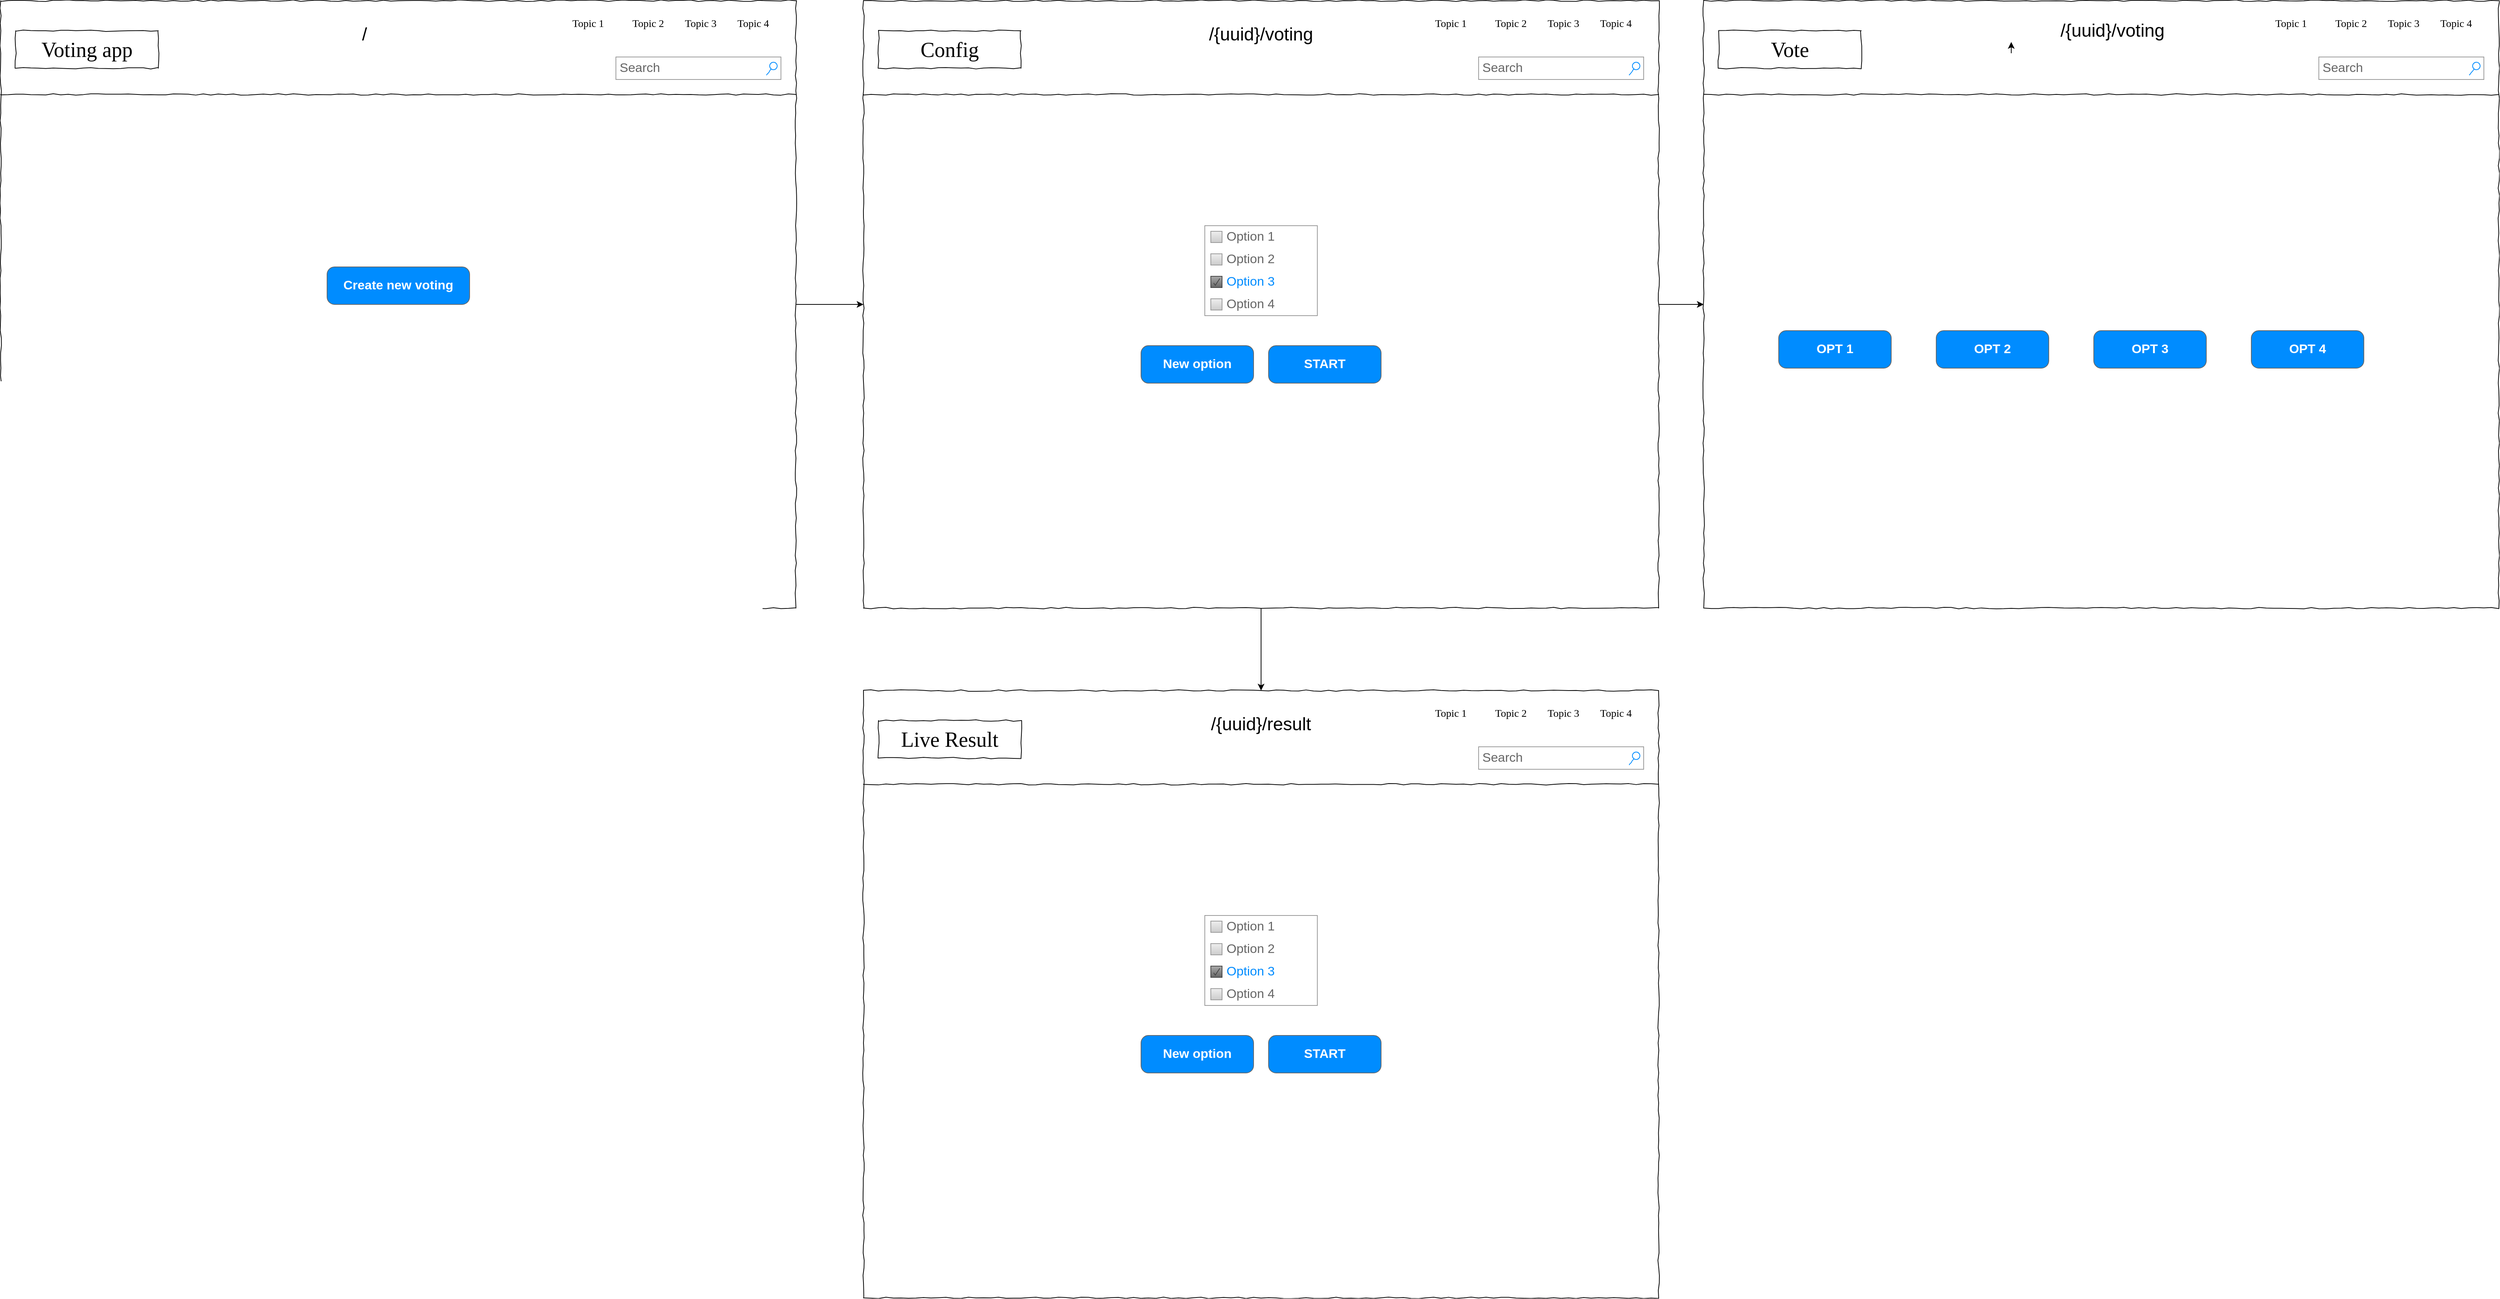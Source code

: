 <mxfile version="14.9.6" type="device"><diagram name="Page-1" id="03018318-947c-dd8e-b7a3-06fadd420f32"><mxGraphModel dx="4063" dy="2409" grid="1" gridSize="10" guides="1" tooltips="1" connect="1" arrows="1" fold="1" page="1" pageScale="1" pageWidth="1100" pageHeight="850" background="none" math="0" shadow="0"><root><mxCell id="0"/><mxCell id="1" parent="0"/><mxCell id="hEuxxmcoeWal1vi_kV_s-1" value="Create new voting" style="strokeWidth=1;shadow=0;dashed=0;align=center;html=1;shape=mxgraph.mockup.buttons.button;strokeColor=#666666;fontColor=#ffffff;mainText=;buttonStyle=round;fontSize=17;fontStyle=1;fillColor=#008cff;whiteSpace=wrap;" vertex="1" parent="1"><mxGeometry x="455" y="375" width="190" height="50" as="geometry"/></mxCell><mxCell id="hEuxxmcoeWal1vi_kV_s-2" value="" style="group" vertex="1" connectable="0" parent="1"><mxGeometry x="20" y="20" width="1060" height="810" as="geometry"/></mxCell><mxCell id="677b7b8949515195-1" value="" style="whiteSpace=wrap;html=1;rounded=0;shadow=0;labelBackgroundColor=none;strokeColor=#000000;strokeWidth=1;fillColor=none;fontFamily=Verdana;fontSize=12;fontColor=#000000;align=center;comic=1;" parent="hEuxxmcoeWal1vi_kV_s-2" vertex="1"><mxGeometry width="1060" height="810" as="geometry"/></mxCell><mxCell id="677b7b8949515195-2" value="Voting app" style="whiteSpace=wrap;html=1;rounded=0;shadow=0;labelBackgroundColor=none;strokeWidth=1;fontFamily=Verdana;fontSize=28;align=center;comic=1;" parent="hEuxxmcoeWal1vi_kV_s-2" vertex="1"><mxGeometry x="20" y="40" width="190" height="50" as="geometry"/></mxCell><mxCell id="677b7b8949515195-3" value="Search" style="strokeWidth=1;shadow=0;dashed=0;align=center;html=1;shape=mxgraph.mockup.forms.searchBox;strokeColor=#999999;mainText=;strokeColor2=#008cff;fontColor=#666666;fontSize=17;align=left;spacingLeft=3;rounded=0;labelBackgroundColor=none;comic=1;" parent="hEuxxmcoeWal1vi_kV_s-2" vertex="1"><mxGeometry x="820" y="75" width="220" height="30" as="geometry"/></mxCell><mxCell id="677b7b8949515195-4" value="Topic 1" style="text;html=1;points=[];align=left;verticalAlign=top;spacingTop=-4;fontSize=14;fontFamily=Verdana" parent="hEuxxmcoeWal1vi_kV_s-2" vertex="1"><mxGeometry x="760" y="20" width="60" height="20" as="geometry"/></mxCell><mxCell id="677b7b8949515195-5" value="Topic 2" style="text;html=1;points=[];align=left;verticalAlign=top;spacingTop=-4;fontSize=14;fontFamily=Verdana" parent="hEuxxmcoeWal1vi_kV_s-2" vertex="1"><mxGeometry x="840" y="20" width="60" height="20" as="geometry"/></mxCell><mxCell id="677b7b8949515195-6" value="Topic 3" style="text;html=1;points=[];align=left;verticalAlign=top;spacingTop=-4;fontSize=14;fontFamily=Verdana" parent="hEuxxmcoeWal1vi_kV_s-2" vertex="1"><mxGeometry x="910" y="20" width="60" height="20" as="geometry"/></mxCell><mxCell id="677b7b8949515195-7" value="Topic 4" style="text;html=1;points=[];align=left;verticalAlign=top;spacingTop=-4;fontSize=14;fontFamily=Verdana" parent="hEuxxmcoeWal1vi_kV_s-2" vertex="1"><mxGeometry x="980" y="20" width="60" height="20" as="geometry"/></mxCell><mxCell id="677b7b8949515195-9" value="" style="line;strokeWidth=1;html=1;rounded=0;shadow=0;labelBackgroundColor=none;fillColor=none;fontFamily=Verdana;fontSize=14;fontColor=#000000;align=center;comic=1;" parent="hEuxxmcoeWal1vi_kV_s-2" vertex="1"><mxGeometry y="120" width="1060" height="10" as="geometry"/></mxCell><mxCell id="hEuxxmcoeWal1vi_kV_s-41" value="&lt;font style=&quot;font-size: 24px&quot;&gt;/&lt;/font&gt;" style="text;html=1;strokeColor=none;fillColor=none;align=center;verticalAlign=middle;whiteSpace=wrap;rounded=0;" vertex="1" parent="hEuxxmcoeWal1vi_kV_s-2"><mxGeometry x="350" y="15" width="270" height="60" as="geometry"/></mxCell><mxCell id="hEuxxmcoeWal1vi_kV_s-3" value="" style="group" vertex="1" connectable="0" parent="1"><mxGeometry x="1170" y="20" width="1060" height="810" as="geometry"/></mxCell><mxCell id="hEuxxmcoeWal1vi_kV_s-4" value="" style="whiteSpace=wrap;html=1;rounded=0;shadow=0;labelBackgroundColor=none;strokeColor=#000000;strokeWidth=1;fillColor=none;fontFamily=Verdana;fontSize=12;fontColor=#000000;align=center;comic=1;" vertex="1" parent="hEuxxmcoeWal1vi_kV_s-3"><mxGeometry width="1060" height="810" as="geometry"/></mxCell><mxCell id="hEuxxmcoeWal1vi_kV_s-5" value="Config" style="whiteSpace=wrap;html=1;rounded=0;shadow=0;labelBackgroundColor=none;strokeWidth=1;fontFamily=Verdana;fontSize=28;align=center;comic=1;" vertex="1" parent="hEuxxmcoeWal1vi_kV_s-3"><mxGeometry x="20" y="40" width="190" height="50" as="geometry"/></mxCell><mxCell id="hEuxxmcoeWal1vi_kV_s-6" value="Search" style="strokeWidth=1;shadow=0;dashed=0;align=center;html=1;shape=mxgraph.mockup.forms.searchBox;strokeColor=#999999;mainText=;strokeColor2=#008cff;fontColor=#666666;fontSize=17;align=left;spacingLeft=3;rounded=0;labelBackgroundColor=none;comic=1;" vertex="1" parent="hEuxxmcoeWal1vi_kV_s-3"><mxGeometry x="820" y="75" width="220" height="30" as="geometry"/></mxCell><mxCell id="hEuxxmcoeWal1vi_kV_s-7" value="Topic 1" style="text;html=1;points=[];align=left;verticalAlign=top;spacingTop=-4;fontSize=14;fontFamily=Verdana" vertex="1" parent="hEuxxmcoeWal1vi_kV_s-3"><mxGeometry x="760" y="20" width="60" height="20" as="geometry"/></mxCell><mxCell id="hEuxxmcoeWal1vi_kV_s-8" value="Topic 2" style="text;html=1;points=[];align=left;verticalAlign=top;spacingTop=-4;fontSize=14;fontFamily=Verdana" vertex="1" parent="hEuxxmcoeWal1vi_kV_s-3"><mxGeometry x="840" y="20" width="60" height="20" as="geometry"/></mxCell><mxCell id="hEuxxmcoeWal1vi_kV_s-9" value="Topic 3" style="text;html=1;points=[];align=left;verticalAlign=top;spacingTop=-4;fontSize=14;fontFamily=Verdana" vertex="1" parent="hEuxxmcoeWal1vi_kV_s-3"><mxGeometry x="910" y="20" width="60" height="20" as="geometry"/></mxCell><mxCell id="hEuxxmcoeWal1vi_kV_s-10" value="Topic 4" style="text;html=1;points=[];align=left;verticalAlign=top;spacingTop=-4;fontSize=14;fontFamily=Verdana" vertex="1" parent="hEuxxmcoeWal1vi_kV_s-3"><mxGeometry x="980" y="20" width="60" height="20" as="geometry"/></mxCell><mxCell id="hEuxxmcoeWal1vi_kV_s-11" value="" style="line;strokeWidth=1;html=1;rounded=0;shadow=0;labelBackgroundColor=none;fillColor=none;fontFamily=Verdana;fontSize=14;fontColor=#000000;align=center;comic=1;" vertex="1" parent="hEuxxmcoeWal1vi_kV_s-3"><mxGeometry y="120" width="1060" height="10" as="geometry"/></mxCell><mxCell id="hEuxxmcoeWal1vi_kV_s-13" value="" style="strokeWidth=1;shadow=0;dashed=0;align=center;html=1;shape=mxgraph.mockup.forms.rrect;rSize=0;strokeColor=#999999;fillColor=#ffffff;recursiveResize=0;" vertex="1" parent="hEuxxmcoeWal1vi_kV_s-3"><mxGeometry x="455" y="300" width="150" height="120" as="geometry"/></mxCell><mxCell id="hEuxxmcoeWal1vi_kV_s-14" value="Option 1" style="strokeWidth=1;shadow=0;dashed=0;align=center;html=1;shape=mxgraph.mockup.forms.rrect;rSize=0;fillColor=#eeeeee;strokeColor=#999999;gradientColor=#cccccc;align=left;spacingLeft=4;fontSize=17;fontColor=#666666;labelPosition=right;" vertex="1" parent="hEuxxmcoeWal1vi_kV_s-13"><mxGeometry x="8" y="7.5" width="15" height="15" as="geometry"/></mxCell><mxCell id="hEuxxmcoeWal1vi_kV_s-15" value="Option 2" style="strokeWidth=1;shadow=0;dashed=0;align=center;html=1;shape=mxgraph.mockup.forms.rrect;rSize=0;fillColor=#eeeeee;strokeColor=#999999;gradientColor=#cccccc;align=left;spacingLeft=4;fontSize=17;fontColor=#666666;labelPosition=right;" vertex="1" parent="hEuxxmcoeWal1vi_kV_s-13"><mxGeometry x="8" y="37.5" width="15" height="15" as="geometry"/></mxCell><mxCell id="hEuxxmcoeWal1vi_kV_s-16" value="Option 3" style="strokeWidth=1;shadow=0;dashed=0;align=center;html=1;shape=mxgraph.mockup.forms.checkbox;rSize=0;resizable=0;fillColor=#aaaaaa;strokeColor=#444444;gradientColor=#666666;align=left;spacingLeft=4;fontSize=17;fontColor=#008cff;labelPosition=right;" vertex="1" parent="hEuxxmcoeWal1vi_kV_s-13"><mxGeometry x="8" y="67.5" width="15" height="15" as="geometry"/></mxCell><mxCell id="hEuxxmcoeWal1vi_kV_s-17" value="Option 4" style="strokeWidth=1;shadow=0;dashed=0;align=center;html=1;shape=mxgraph.mockup.forms.rrect;rSize=0;fillColor=#eeeeee;strokeColor=#999999;gradientColor=#cccccc;align=left;spacingLeft=4;fontSize=17;fontColor=#666666;labelPosition=right;" vertex="1" parent="hEuxxmcoeWal1vi_kV_s-13"><mxGeometry x="8" y="97.5" width="15" height="15" as="geometry"/></mxCell><mxCell id="hEuxxmcoeWal1vi_kV_s-18" value="New option" style="strokeWidth=1;shadow=0;dashed=0;align=center;html=1;shape=mxgraph.mockup.buttons.button;strokeColor=#666666;fontColor=#ffffff;mainText=;buttonStyle=round;fontSize=17;fontStyle=1;fillColor=#008cff;whiteSpace=wrap;" vertex="1" parent="hEuxxmcoeWal1vi_kV_s-3"><mxGeometry x="370" y="460" width="150" height="50" as="geometry"/></mxCell><mxCell id="hEuxxmcoeWal1vi_kV_s-19" value="START" style="strokeWidth=1;shadow=0;dashed=0;align=center;html=1;shape=mxgraph.mockup.buttons.button;strokeColor=#666666;fontColor=#ffffff;mainText=;buttonStyle=round;fontSize=17;fontStyle=1;fillColor=#008cff;whiteSpace=wrap;" vertex="1" parent="hEuxxmcoeWal1vi_kV_s-3"><mxGeometry x="540" y="460" width="150" height="50" as="geometry"/></mxCell><mxCell id="hEuxxmcoeWal1vi_kV_s-40" value="&lt;font style=&quot;font-size: 24px&quot;&gt;/{uuid}/voting&lt;/font&gt;" style="text;html=1;strokeColor=none;fillColor=none;align=center;verticalAlign=middle;whiteSpace=wrap;rounded=0;" vertex="1" parent="hEuxxmcoeWal1vi_kV_s-3"><mxGeometry x="395" y="15" width="270" height="60" as="geometry"/></mxCell><mxCell id="hEuxxmcoeWal1vi_kV_s-12" style="edgeStyle=orthogonalEdgeStyle;rounded=0;orthogonalLoop=1;jettySize=auto;html=1;" edge="1" parent="1" source="677b7b8949515195-1"><mxGeometry relative="1" as="geometry"><mxPoint x="1170" y="425" as="targetPoint"/></mxGeometry></mxCell><mxCell id="hEuxxmcoeWal1vi_kV_s-20" value="" style="group" vertex="1" connectable="0" parent="1"><mxGeometry x="2290" y="20" width="1060" height="810" as="geometry"/></mxCell><mxCell id="hEuxxmcoeWal1vi_kV_s-21" value="" style="whiteSpace=wrap;html=1;rounded=0;shadow=0;labelBackgroundColor=none;strokeColor=#000000;strokeWidth=1;fillColor=none;fontFamily=Verdana;fontSize=12;fontColor=#000000;align=center;comic=1;" vertex="1" parent="hEuxxmcoeWal1vi_kV_s-20"><mxGeometry width="1060" height="810" as="geometry"/></mxCell><mxCell id="hEuxxmcoeWal1vi_kV_s-22" value="Vote" style="whiteSpace=wrap;html=1;rounded=0;shadow=0;labelBackgroundColor=none;strokeWidth=1;fontFamily=Verdana;fontSize=28;align=center;comic=1;" vertex="1" parent="hEuxxmcoeWal1vi_kV_s-20"><mxGeometry x="20" y="40" width="190" height="50" as="geometry"/></mxCell><mxCell id="hEuxxmcoeWal1vi_kV_s-23" value="Search" style="strokeWidth=1;shadow=0;dashed=0;align=center;html=1;shape=mxgraph.mockup.forms.searchBox;strokeColor=#999999;mainText=;strokeColor2=#008cff;fontColor=#666666;fontSize=17;align=left;spacingLeft=3;rounded=0;labelBackgroundColor=none;comic=1;" vertex="1" parent="hEuxxmcoeWal1vi_kV_s-20"><mxGeometry x="820" y="75" width="220" height="30" as="geometry"/></mxCell><mxCell id="hEuxxmcoeWal1vi_kV_s-24" value="Topic 1" style="text;html=1;points=[];align=left;verticalAlign=top;spacingTop=-4;fontSize=14;fontFamily=Verdana" vertex="1" parent="hEuxxmcoeWal1vi_kV_s-20"><mxGeometry x="760" y="20" width="60" height="20" as="geometry"/></mxCell><mxCell id="hEuxxmcoeWal1vi_kV_s-25" value="Topic 2" style="text;html=1;points=[];align=left;verticalAlign=top;spacingTop=-4;fontSize=14;fontFamily=Verdana" vertex="1" parent="hEuxxmcoeWal1vi_kV_s-20"><mxGeometry x="840" y="20" width="60" height="20" as="geometry"/></mxCell><mxCell id="hEuxxmcoeWal1vi_kV_s-26" value="Topic 3" style="text;html=1;points=[];align=left;verticalAlign=top;spacingTop=-4;fontSize=14;fontFamily=Verdana" vertex="1" parent="hEuxxmcoeWal1vi_kV_s-20"><mxGeometry x="910" y="20" width="60" height="20" as="geometry"/></mxCell><mxCell id="hEuxxmcoeWal1vi_kV_s-27" value="Topic 4" style="text;html=1;points=[];align=left;verticalAlign=top;spacingTop=-4;fontSize=14;fontFamily=Verdana" vertex="1" parent="hEuxxmcoeWal1vi_kV_s-20"><mxGeometry x="980" y="20" width="60" height="20" as="geometry"/></mxCell><mxCell id="hEuxxmcoeWal1vi_kV_s-28" value="" style="line;strokeWidth=1;html=1;rounded=0;shadow=0;labelBackgroundColor=none;fillColor=none;fontFamily=Verdana;fontSize=14;fontColor=#000000;align=center;comic=1;" vertex="1" parent="hEuxxmcoeWal1vi_kV_s-20"><mxGeometry y="120" width="1060" height="10" as="geometry"/></mxCell><mxCell id="hEuxxmcoeWal1vi_kV_s-29" value="OPT 1" style="strokeWidth=1;shadow=0;dashed=0;align=center;html=1;shape=mxgraph.mockup.buttons.button;strokeColor=#666666;fontColor=#ffffff;mainText=;buttonStyle=round;fontSize=17;fontStyle=1;fillColor=#008cff;whiteSpace=wrap;" vertex="1" parent="hEuxxmcoeWal1vi_kV_s-20"><mxGeometry x="100" y="440" width="150" height="50" as="geometry"/></mxCell><mxCell id="hEuxxmcoeWal1vi_kV_s-30" value="OPT 2" style="strokeWidth=1;shadow=0;dashed=0;align=center;html=1;shape=mxgraph.mockup.buttons.button;strokeColor=#666666;fontColor=#ffffff;mainText=;buttonStyle=round;fontSize=17;fontStyle=1;fillColor=#008cff;whiteSpace=wrap;" vertex="1" parent="hEuxxmcoeWal1vi_kV_s-20"><mxGeometry x="310" y="440" width="150" height="50" as="geometry"/></mxCell><mxCell id="hEuxxmcoeWal1vi_kV_s-31" value="OPT 3" style="strokeWidth=1;shadow=0;dashed=0;align=center;html=1;shape=mxgraph.mockup.buttons.button;strokeColor=#666666;fontColor=#ffffff;mainText=;buttonStyle=round;fontSize=17;fontStyle=1;fillColor=#008cff;whiteSpace=wrap;" vertex="1" parent="hEuxxmcoeWal1vi_kV_s-20"><mxGeometry x="520" y="440" width="150" height="50" as="geometry"/></mxCell><mxCell id="hEuxxmcoeWal1vi_kV_s-32" value="OPT 4" style="strokeWidth=1;shadow=0;dashed=0;align=center;html=1;shape=mxgraph.mockup.buttons.button;strokeColor=#666666;fontColor=#ffffff;mainText=;buttonStyle=round;fontSize=17;fontStyle=1;fillColor=#008cff;whiteSpace=wrap;" vertex="1" parent="hEuxxmcoeWal1vi_kV_s-20"><mxGeometry x="730" y="440" width="150" height="50" as="geometry"/></mxCell><mxCell id="hEuxxmcoeWal1vi_kV_s-35" value="&lt;font style=&quot;font-size: 24px&quot;&gt;/{uuid}/voting&lt;/font&gt;" style="text;html=1;strokeColor=none;fillColor=none;align=center;verticalAlign=middle;whiteSpace=wrap;rounded=0;" vertex="1" parent="hEuxxmcoeWal1vi_kV_s-20"><mxGeometry x="410" y="10" width="270" height="60" as="geometry"/></mxCell><mxCell id="hEuxxmcoeWal1vi_kV_s-37" style="edgeStyle=orthogonalEdgeStyle;rounded=0;orthogonalLoop=1;jettySize=auto;html=1;exitX=0;exitY=1;exitDx=0;exitDy=0;entryX=0;entryY=0.75;entryDx=0;entryDy=0;" edge="1" parent="hEuxxmcoeWal1vi_kV_s-20" source="hEuxxmcoeWal1vi_kV_s-35" target="hEuxxmcoeWal1vi_kV_s-35"><mxGeometry relative="1" as="geometry"/></mxCell><mxCell id="hEuxxmcoeWal1vi_kV_s-33" style="edgeStyle=orthogonalEdgeStyle;rounded=0;orthogonalLoop=1;jettySize=auto;html=1;entryX=0;entryY=0.5;entryDx=0;entryDy=0;" edge="1" parent="1" source="hEuxxmcoeWal1vi_kV_s-4" target="hEuxxmcoeWal1vi_kV_s-21"><mxGeometry relative="1" as="geometry"/></mxCell><mxCell id="hEuxxmcoeWal1vi_kV_s-42" value="" style="group" vertex="1" connectable="0" parent="1"><mxGeometry x="1170" y="940" width="1060" height="810" as="geometry"/></mxCell><mxCell id="hEuxxmcoeWal1vi_kV_s-43" value="" style="whiteSpace=wrap;html=1;rounded=0;shadow=0;labelBackgroundColor=none;strokeColor=#000000;strokeWidth=1;fillColor=none;fontFamily=Verdana;fontSize=12;fontColor=#000000;align=center;comic=1;" vertex="1" parent="hEuxxmcoeWal1vi_kV_s-42"><mxGeometry width="1060" height="810" as="geometry"/></mxCell><mxCell id="hEuxxmcoeWal1vi_kV_s-44" value="Live Result" style="whiteSpace=wrap;html=1;rounded=0;shadow=0;labelBackgroundColor=none;strokeWidth=1;fontFamily=Verdana;fontSize=28;align=center;comic=1;" vertex="1" parent="hEuxxmcoeWal1vi_kV_s-42"><mxGeometry x="20" y="40" width="190" height="50" as="geometry"/></mxCell><mxCell id="hEuxxmcoeWal1vi_kV_s-45" value="Search" style="strokeWidth=1;shadow=0;dashed=0;align=center;html=1;shape=mxgraph.mockup.forms.searchBox;strokeColor=#999999;mainText=;strokeColor2=#008cff;fontColor=#666666;fontSize=17;align=left;spacingLeft=3;rounded=0;labelBackgroundColor=none;comic=1;" vertex="1" parent="hEuxxmcoeWal1vi_kV_s-42"><mxGeometry x="820" y="75" width="220" height="30" as="geometry"/></mxCell><mxCell id="hEuxxmcoeWal1vi_kV_s-46" value="Topic 1" style="text;html=1;points=[];align=left;verticalAlign=top;spacingTop=-4;fontSize=14;fontFamily=Verdana" vertex="1" parent="hEuxxmcoeWal1vi_kV_s-42"><mxGeometry x="760" y="20" width="60" height="20" as="geometry"/></mxCell><mxCell id="hEuxxmcoeWal1vi_kV_s-47" value="Topic 2" style="text;html=1;points=[];align=left;verticalAlign=top;spacingTop=-4;fontSize=14;fontFamily=Verdana" vertex="1" parent="hEuxxmcoeWal1vi_kV_s-42"><mxGeometry x="840" y="20" width="60" height="20" as="geometry"/></mxCell><mxCell id="hEuxxmcoeWal1vi_kV_s-48" value="Topic 3" style="text;html=1;points=[];align=left;verticalAlign=top;spacingTop=-4;fontSize=14;fontFamily=Verdana" vertex="1" parent="hEuxxmcoeWal1vi_kV_s-42"><mxGeometry x="910" y="20" width="60" height="20" as="geometry"/></mxCell><mxCell id="hEuxxmcoeWal1vi_kV_s-49" value="Topic 4" style="text;html=1;points=[];align=left;verticalAlign=top;spacingTop=-4;fontSize=14;fontFamily=Verdana" vertex="1" parent="hEuxxmcoeWal1vi_kV_s-42"><mxGeometry x="980" y="20" width="60" height="20" as="geometry"/></mxCell><mxCell id="hEuxxmcoeWal1vi_kV_s-50" value="" style="line;strokeWidth=1;html=1;rounded=0;shadow=0;labelBackgroundColor=none;fillColor=none;fontFamily=Verdana;fontSize=14;fontColor=#000000;align=center;comic=1;" vertex="1" parent="hEuxxmcoeWal1vi_kV_s-42"><mxGeometry y="120" width="1060" height="10" as="geometry"/></mxCell><mxCell id="hEuxxmcoeWal1vi_kV_s-51" value="" style="strokeWidth=1;shadow=0;dashed=0;align=center;html=1;shape=mxgraph.mockup.forms.rrect;rSize=0;strokeColor=#999999;fillColor=#ffffff;recursiveResize=0;" vertex="1" parent="hEuxxmcoeWal1vi_kV_s-42"><mxGeometry x="455" y="300" width="150" height="120" as="geometry"/></mxCell><mxCell id="hEuxxmcoeWal1vi_kV_s-52" value="Option 1" style="strokeWidth=1;shadow=0;dashed=0;align=center;html=1;shape=mxgraph.mockup.forms.rrect;rSize=0;fillColor=#eeeeee;strokeColor=#999999;gradientColor=#cccccc;align=left;spacingLeft=4;fontSize=17;fontColor=#666666;labelPosition=right;" vertex="1" parent="hEuxxmcoeWal1vi_kV_s-51"><mxGeometry x="8" y="7.5" width="15" height="15" as="geometry"/></mxCell><mxCell id="hEuxxmcoeWal1vi_kV_s-53" value="Option 2" style="strokeWidth=1;shadow=0;dashed=0;align=center;html=1;shape=mxgraph.mockup.forms.rrect;rSize=0;fillColor=#eeeeee;strokeColor=#999999;gradientColor=#cccccc;align=left;spacingLeft=4;fontSize=17;fontColor=#666666;labelPosition=right;" vertex="1" parent="hEuxxmcoeWal1vi_kV_s-51"><mxGeometry x="8" y="37.5" width="15" height="15" as="geometry"/></mxCell><mxCell id="hEuxxmcoeWal1vi_kV_s-54" value="Option 3" style="strokeWidth=1;shadow=0;dashed=0;align=center;html=1;shape=mxgraph.mockup.forms.checkbox;rSize=0;resizable=0;fillColor=#aaaaaa;strokeColor=#444444;gradientColor=#666666;align=left;spacingLeft=4;fontSize=17;fontColor=#008cff;labelPosition=right;" vertex="1" parent="hEuxxmcoeWal1vi_kV_s-51"><mxGeometry x="8" y="67.5" width="15" height="15" as="geometry"/></mxCell><mxCell id="hEuxxmcoeWal1vi_kV_s-55" value="Option 4" style="strokeWidth=1;shadow=0;dashed=0;align=center;html=1;shape=mxgraph.mockup.forms.rrect;rSize=0;fillColor=#eeeeee;strokeColor=#999999;gradientColor=#cccccc;align=left;spacingLeft=4;fontSize=17;fontColor=#666666;labelPosition=right;" vertex="1" parent="hEuxxmcoeWal1vi_kV_s-51"><mxGeometry x="8" y="97.5" width="15" height="15" as="geometry"/></mxCell><mxCell id="hEuxxmcoeWal1vi_kV_s-56" value="New option" style="strokeWidth=1;shadow=0;dashed=0;align=center;html=1;shape=mxgraph.mockup.buttons.button;strokeColor=#666666;fontColor=#ffffff;mainText=;buttonStyle=round;fontSize=17;fontStyle=1;fillColor=#008cff;whiteSpace=wrap;" vertex="1" parent="hEuxxmcoeWal1vi_kV_s-42"><mxGeometry x="370" y="460" width="150" height="50" as="geometry"/></mxCell><mxCell id="hEuxxmcoeWal1vi_kV_s-57" value="START" style="strokeWidth=1;shadow=0;dashed=0;align=center;html=1;shape=mxgraph.mockup.buttons.button;strokeColor=#666666;fontColor=#ffffff;mainText=;buttonStyle=round;fontSize=17;fontStyle=1;fillColor=#008cff;whiteSpace=wrap;" vertex="1" parent="hEuxxmcoeWal1vi_kV_s-42"><mxGeometry x="540" y="460" width="150" height="50" as="geometry"/></mxCell><mxCell id="hEuxxmcoeWal1vi_kV_s-58" value="&lt;font style=&quot;font-size: 24px&quot;&gt;/{uuid}/result&lt;/font&gt;" style="text;html=1;strokeColor=none;fillColor=none;align=center;verticalAlign=middle;whiteSpace=wrap;rounded=0;" vertex="1" parent="hEuxxmcoeWal1vi_kV_s-42"><mxGeometry x="395" y="15" width="270" height="60" as="geometry"/></mxCell><mxCell id="hEuxxmcoeWal1vi_kV_s-59" style="edgeStyle=orthogonalEdgeStyle;rounded=0;orthogonalLoop=1;jettySize=auto;html=1;entryX=0.5;entryY=0;entryDx=0;entryDy=0;" edge="1" parent="1" source="hEuxxmcoeWal1vi_kV_s-4" target="hEuxxmcoeWal1vi_kV_s-43"><mxGeometry relative="1" as="geometry"/></mxCell></root></mxGraphModel></diagram></mxfile>